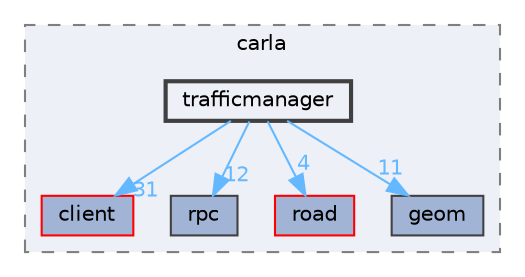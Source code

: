 digraph "trafficmanager"
{
 // INTERACTIVE_SVG=YES
 // LATEX_PDF_SIZE
  bgcolor="transparent";
  edge [fontname=Helvetica,fontsize=10,labelfontname=Helvetica,labelfontsize=10];
  node [fontname=Helvetica,fontsize=10,shape=box,height=0.2,width=0.4];
  compound=true
  subgraph clusterdir_b14cdd661f9a7048a44f1771cd402401 {
    graph [ bgcolor="#edf0f7", pencolor="grey50", label="carla", fontname=Helvetica,fontsize=10 style="filled,dashed", URL="dir_b14cdd661f9a7048a44f1771cd402401.html",tooltip=""]
  dir_64d7bb605f27024d49af86070bd3f0b6 [label="client", fillcolor="#a2b4d6", color="red", style="filled", URL="dir_64d7bb605f27024d49af86070bd3f0b6.html",tooltip=""];
  dir_83201f30ace02cdf218980110872f8a7 [label="rpc", fillcolor="#a2b4d6", color="grey25", style="filled", URL="dir_83201f30ace02cdf218980110872f8a7.html",tooltip=""];
  dir_8afc3b5d71d319c27bc8bd38d925daae [label="road", fillcolor="#a2b4d6", color="red", style="filled", URL="dir_8afc3b5d71d319c27bc8bd38d925daae.html",tooltip=""];
  dir_8b032d9d353dba85c86dc5364d785bbe [label="geom", fillcolor="#a2b4d6", color="grey25", style="filled", URL="dir_8b032d9d353dba85c86dc5364d785bbe.html",tooltip=""];
  dir_a8dbe3691941680fc0b6dad001059c22 [label="trafficmanager", fillcolor="#edf0f7", color="grey25", style="filled,bold", URL="dir_a8dbe3691941680fc0b6dad001059c22.html",tooltip=""];
  }
  dir_a8dbe3691941680fc0b6dad001059c22->dir_64d7bb605f27024d49af86070bd3f0b6 [headlabel="31", labeldistance=1.5 headhref="dir_000063_000008.html" href="dir_000063_000008.html" color="steelblue1" fontcolor="steelblue1"];
  dir_a8dbe3691941680fc0b6dad001059c22->dir_83201f30ace02cdf218980110872f8a7 [headlabel="12", labeldistance=1.5 headhref="dir_000063_000045.html" href="dir_000063_000045.html" color="steelblue1" fontcolor="steelblue1"];
  dir_a8dbe3691941680fc0b6dad001059c22->dir_8afc3b5d71d319c27bc8bd38d925daae [headlabel="4", labeldistance=1.5 headhref="dir_000063_000043.html" href="dir_000063_000043.html" color="steelblue1" fontcolor="steelblue1"];
  dir_a8dbe3691941680fc0b6dad001059c22->dir_8b032d9d353dba85c86dc5364d785bbe [headlabel="11", labeldistance=1.5 headhref="dir_000063_000018.html" href="dir_000063_000018.html" color="steelblue1" fontcolor="steelblue1"];
}
